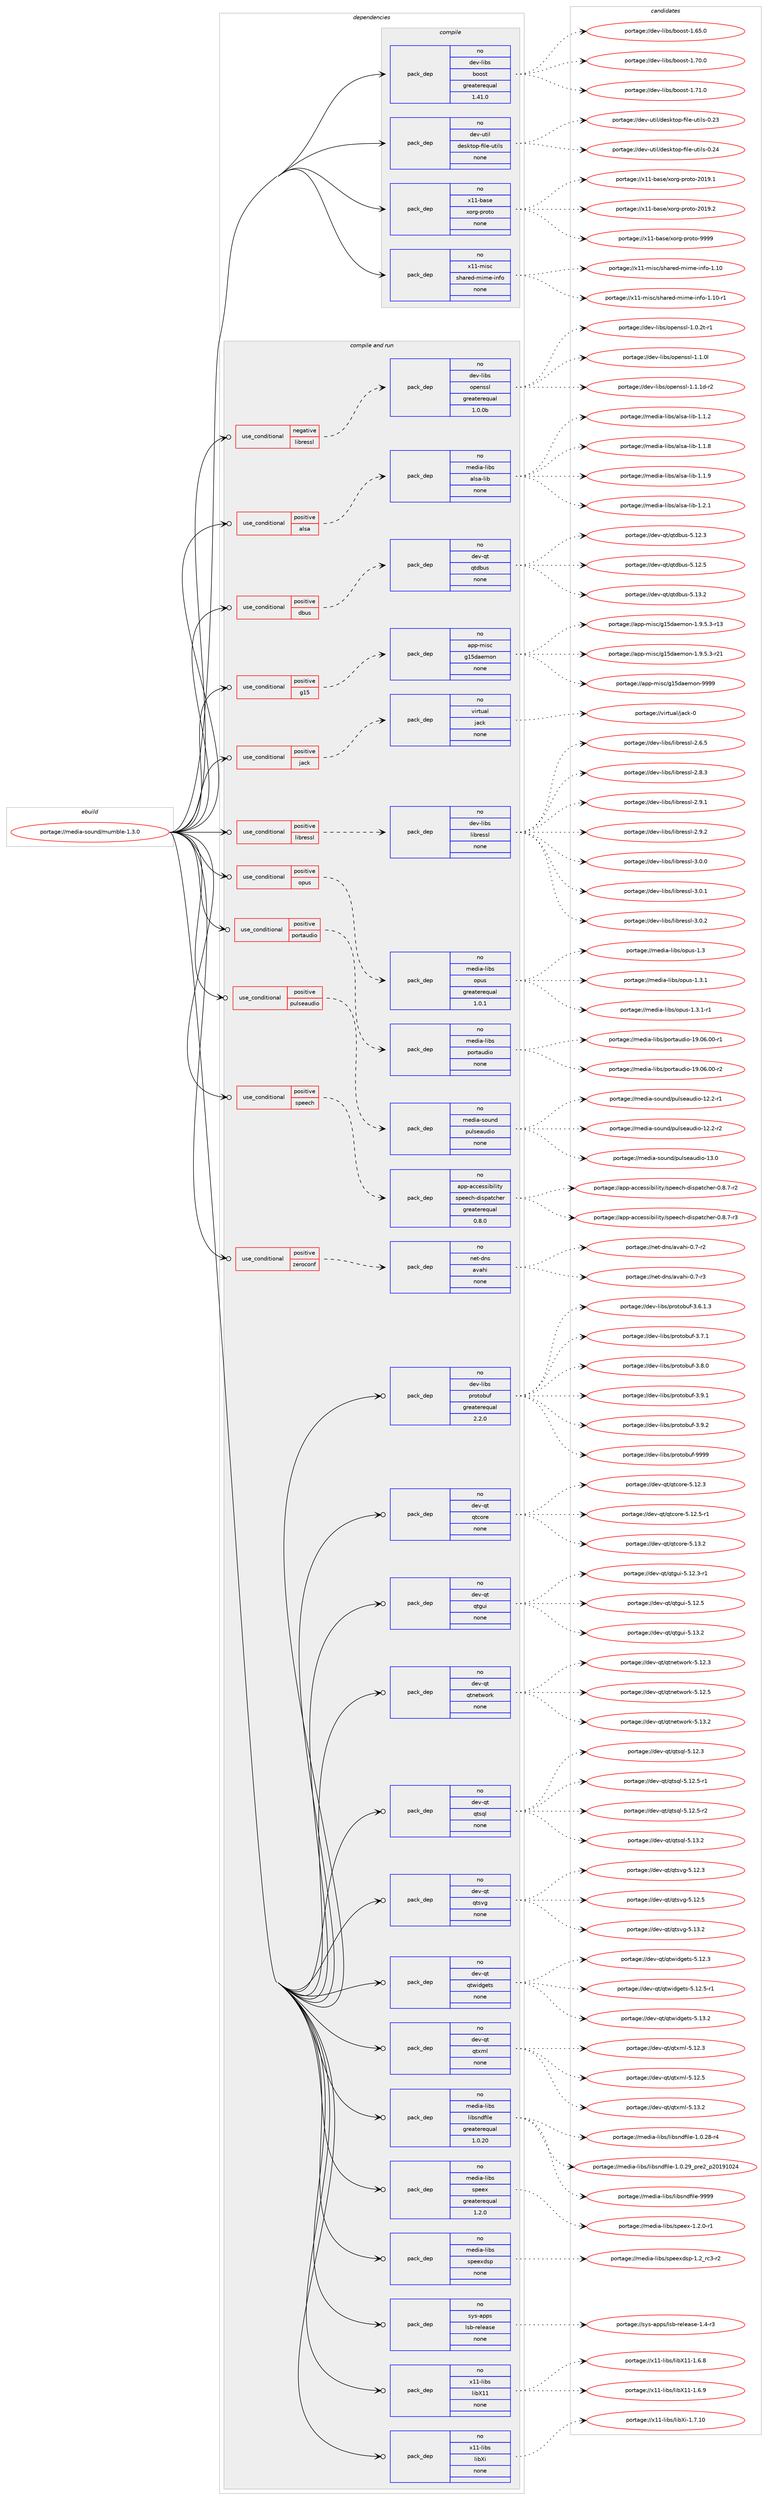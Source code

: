 digraph prolog {

# *************
# Graph options
# *************

newrank=true;
concentrate=true;
compound=true;
graph [rankdir=LR,fontname=Helvetica,fontsize=10,ranksep=1.5];#, ranksep=2.5, nodesep=0.2];
edge  [arrowhead=vee];
node  [fontname=Helvetica,fontsize=10];

# **********
# The ebuild
# **********

subgraph cluster_leftcol {
color=gray;
rank=same;
label=<<i>ebuild</i>>;
id [label="portage://media-sound/mumble-1.3.0", color=red, width=4, href="../media-sound/mumble-1.3.0.svg"];
}

# ****************
# The dependencies
# ****************

subgraph cluster_midcol {
color=gray;
label=<<i>dependencies</i>>;
subgraph cluster_compile {
fillcolor="#eeeeee";
style=filled;
label=<<i>compile</i>>;
subgraph pack245624 {
dependency334150 [label=<<TABLE BORDER="0" CELLBORDER="1" CELLSPACING="0" CELLPADDING="4" WIDTH="220"><TR><TD ROWSPAN="6" CELLPADDING="30">pack_dep</TD></TR><TR><TD WIDTH="110">no</TD></TR><TR><TD>dev-libs</TD></TR><TR><TD>boost</TD></TR><TR><TD>greaterequal</TD></TR><TR><TD>1.41.0</TD></TR></TABLE>>, shape=none, color=blue];
}
id:e -> dependency334150:w [weight=20,style="solid",arrowhead="vee"];
subgraph pack245625 {
dependency334151 [label=<<TABLE BORDER="0" CELLBORDER="1" CELLSPACING="0" CELLPADDING="4" WIDTH="220"><TR><TD ROWSPAN="6" CELLPADDING="30">pack_dep</TD></TR><TR><TD WIDTH="110">no</TD></TR><TR><TD>dev-util</TD></TR><TR><TD>desktop-file-utils</TD></TR><TR><TD>none</TD></TR><TR><TD></TD></TR></TABLE>>, shape=none, color=blue];
}
id:e -> dependency334151:w [weight=20,style="solid",arrowhead="vee"];
subgraph pack245626 {
dependency334152 [label=<<TABLE BORDER="0" CELLBORDER="1" CELLSPACING="0" CELLPADDING="4" WIDTH="220"><TR><TD ROWSPAN="6" CELLPADDING="30">pack_dep</TD></TR><TR><TD WIDTH="110">no</TD></TR><TR><TD>x11-base</TD></TR><TR><TD>xorg-proto</TD></TR><TR><TD>none</TD></TR><TR><TD></TD></TR></TABLE>>, shape=none, color=blue];
}
id:e -> dependency334152:w [weight=20,style="solid",arrowhead="vee"];
subgraph pack245627 {
dependency334153 [label=<<TABLE BORDER="0" CELLBORDER="1" CELLSPACING="0" CELLPADDING="4" WIDTH="220"><TR><TD ROWSPAN="6" CELLPADDING="30">pack_dep</TD></TR><TR><TD WIDTH="110">no</TD></TR><TR><TD>x11-misc</TD></TR><TR><TD>shared-mime-info</TD></TR><TR><TD>none</TD></TR><TR><TD></TD></TR></TABLE>>, shape=none, color=blue];
}
id:e -> dependency334153:w [weight=20,style="solid",arrowhead="vee"];
}
subgraph cluster_compileandrun {
fillcolor="#eeeeee";
style=filled;
label=<<i>compile and run</i>>;
subgraph cond83040 {
dependency334154 [label=<<TABLE BORDER="0" CELLBORDER="1" CELLSPACING="0" CELLPADDING="4"><TR><TD ROWSPAN="3" CELLPADDING="10">use_conditional</TD></TR><TR><TD>negative</TD></TR><TR><TD>libressl</TD></TR></TABLE>>, shape=none, color=red];
subgraph pack245628 {
dependency334155 [label=<<TABLE BORDER="0" CELLBORDER="1" CELLSPACING="0" CELLPADDING="4" WIDTH="220"><TR><TD ROWSPAN="6" CELLPADDING="30">pack_dep</TD></TR><TR><TD WIDTH="110">no</TD></TR><TR><TD>dev-libs</TD></TR><TR><TD>openssl</TD></TR><TR><TD>greaterequal</TD></TR><TR><TD>1.0.0b</TD></TR></TABLE>>, shape=none, color=blue];
}
dependency334154:e -> dependency334155:w [weight=20,style="dashed",arrowhead="vee"];
}
id:e -> dependency334154:w [weight=20,style="solid",arrowhead="odotvee"];
subgraph cond83041 {
dependency334156 [label=<<TABLE BORDER="0" CELLBORDER="1" CELLSPACING="0" CELLPADDING="4"><TR><TD ROWSPAN="3" CELLPADDING="10">use_conditional</TD></TR><TR><TD>positive</TD></TR><TR><TD>alsa</TD></TR></TABLE>>, shape=none, color=red];
subgraph pack245629 {
dependency334157 [label=<<TABLE BORDER="0" CELLBORDER="1" CELLSPACING="0" CELLPADDING="4" WIDTH="220"><TR><TD ROWSPAN="6" CELLPADDING="30">pack_dep</TD></TR><TR><TD WIDTH="110">no</TD></TR><TR><TD>media-libs</TD></TR><TR><TD>alsa-lib</TD></TR><TR><TD>none</TD></TR><TR><TD></TD></TR></TABLE>>, shape=none, color=blue];
}
dependency334156:e -> dependency334157:w [weight=20,style="dashed",arrowhead="vee"];
}
id:e -> dependency334156:w [weight=20,style="solid",arrowhead="odotvee"];
subgraph cond83042 {
dependency334158 [label=<<TABLE BORDER="0" CELLBORDER="1" CELLSPACING="0" CELLPADDING="4"><TR><TD ROWSPAN="3" CELLPADDING="10">use_conditional</TD></TR><TR><TD>positive</TD></TR><TR><TD>dbus</TD></TR></TABLE>>, shape=none, color=red];
subgraph pack245630 {
dependency334159 [label=<<TABLE BORDER="0" CELLBORDER="1" CELLSPACING="0" CELLPADDING="4" WIDTH="220"><TR><TD ROWSPAN="6" CELLPADDING="30">pack_dep</TD></TR><TR><TD WIDTH="110">no</TD></TR><TR><TD>dev-qt</TD></TR><TR><TD>qtdbus</TD></TR><TR><TD>none</TD></TR><TR><TD></TD></TR></TABLE>>, shape=none, color=blue];
}
dependency334158:e -> dependency334159:w [weight=20,style="dashed",arrowhead="vee"];
}
id:e -> dependency334158:w [weight=20,style="solid",arrowhead="odotvee"];
subgraph cond83043 {
dependency334160 [label=<<TABLE BORDER="0" CELLBORDER="1" CELLSPACING="0" CELLPADDING="4"><TR><TD ROWSPAN="3" CELLPADDING="10">use_conditional</TD></TR><TR><TD>positive</TD></TR><TR><TD>g15</TD></TR></TABLE>>, shape=none, color=red];
subgraph pack245631 {
dependency334161 [label=<<TABLE BORDER="0" CELLBORDER="1" CELLSPACING="0" CELLPADDING="4" WIDTH="220"><TR><TD ROWSPAN="6" CELLPADDING="30">pack_dep</TD></TR><TR><TD WIDTH="110">no</TD></TR><TR><TD>app-misc</TD></TR><TR><TD>g15daemon</TD></TR><TR><TD>none</TD></TR><TR><TD></TD></TR></TABLE>>, shape=none, color=blue];
}
dependency334160:e -> dependency334161:w [weight=20,style="dashed",arrowhead="vee"];
}
id:e -> dependency334160:w [weight=20,style="solid",arrowhead="odotvee"];
subgraph cond83044 {
dependency334162 [label=<<TABLE BORDER="0" CELLBORDER="1" CELLSPACING="0" CELLPADDING="4"><TR><TD ROWSPAN="3" CELLPADDING="10">use_conditional</TD></TR><TR><TD>positive</TD></TR><TR><TD>jack</TD></TR></TABLE>>, shape=none, color=red];
subgraph pack245632 {
dependency334163 [label=<<TABLE BORDER="0" CELLBORDER="1" CELLSPACING="0" CELLPADDING="4" WIDTH="220"><TR><TD ROWSPAN="6" CELLPADDING="30">pack_dep</TD></TR><TR><TD WIDTH="110">no</TD></TR><TR><TD>virtual</TD></TR><TR><TD>jack</TD></TR><TR><TD>none</TD></TR><TR><TD></TD></TR></TABLE>>, shape=none, color=blue];
}
dependency334162:e -> dependency334163:w [weight=20,style="dashed",arrowhead="vee"];
}
id:e -> dependency334162:w [weight=20,style="solid",arrowhead="odotvee"];
subgraph cond83045 {
dependency334164 [label=<<TABLE BORDER="0" CELLBORDER="1" CELLSPACING="0" CELLPADDING="4"><TR><TD ROWSPAN="3" CELLPADDING="10">use_conditional</TD></TR><TR><TD>positive</TD></TR><TR><TD>libressl</TD></TR></TABLE>>, shape=none, color=red];
subgraph pack245633 {
dependency334165 [label=<<TABLE BORDER="0" CELLBORDER="1" CELLSPACING="0" CELLPADDING="4" WIDTH="220"><TR><TD ROWSPAN="6" CELLPADDING="30">pack_dep</TD></TR><TR><TD WIDTH="110">no</TD></TR><TR><TD>dev-libs</TD></TR><TR><TD>libressl</TD></TR><TR><TD>none</TD></TR><TR><TD></TD></TR></TABLE>>, shape=none, color=blue];
}
dependency334164:e -> dependency334165:w [weight=20,style="dashed",arrowhead="vee"];
}
id:e -> dependency334164:w [weight=20,style="solid",arrowhead="odotvee"];
subgraph cond83046 {
dependency334166 [label=<<TABLE BORDER="0" CELLBORDER="1" CELLSPACING="0" CELLPADDING="4"><TR><TD ROWSPAN="3" CELLPADDING="10">use_conditional</TD></TR><TR><TD>positive</TD></TR><TR><TD>opus</TD></TR></TABLE>>, shape=none, color=red];
subgraph pack245634 {
dependency334167 [label=<<TABLE BORDER="0" CELLBORDER="1" CELLSPACING="0" CELLPADDING="4" WIDTH="220"><TR><TD ROWSPAN="6" CELLPADDING="30">pack_dep</TD></TR><TR><TD WIDTH="110">no</TD></TR><TR><TD>media-libs</TD></TR><TR><TD>opus</TD></TR><TR><TD>greaterequal</TD></TR><TR><TD>1.0.1</TD></TR></TABLE>>, shape=none, color=blue];
}
dependency334166:e -> dependency334167:w [weight=20,style="dashed",arrowhead="vee"];
}
id:e -> dependency334166:w [weight=20,style="solid",arrowhead="odotvee"];
subgraph cond83047 {
dependency334168 [label=<<TABLE BORDER="0" CELLBORDER="1" CELLSPACING="0" CELLPADDING="4"><TR><TD ROWSPAN="3" CELLPADDING="10">use_conditional</TD></TR><TR><TD>positive</TD></TR><TR><TD>portaudio</TD></TR></TABLE>>, shape=none, color=red];
subgraph pack245635 {
dependency334169 [label=<<TABLE BORDER="0" CELLBORDER="1" CELLSPACING="0" CELLPADDING="4" WIDTH="220"><TR><TD ROWSPAN="6" CELLPADDING="30">pack_dep</TD></TR><TR><TD WIDTH="110">no</TD></TR><TR><TD>media-libs</TD></TR><TR><TD>portaudio</TD></TR><TR><TD>none</TD></TR><TR><TD></TD></TR></TABLE>>, shape=none, color=blue];
}
dependency334168:e -> dependency334169:w [weight=20,style="dashed",arrowhead="vee"];
}
id:e -> dependency334168:w [weight=20,style="solid",arrowhead="odotvee"];
subgraph cond83048 {
dependency334170 [label=<<TABLE BORDER="0" CELLBORDER="1" CELLSPACING="0" CELLPADDING="4"><TR><TD ROWSPAN="3" CELLPADDING="10">use_conditional</TD></TR><TR><TD>positive</TD></TR><TR><TD>pulseaudio</TD></TR></TABLE>>, shape=none, color=red];
subgraph pack245636 {
dependency334171 [label=<<TABLE BORDER="0" CELLBORDER="1" CELLSPACING="0" CELLPADDING="4" WIDTH="220"><TR><TD ROWSPAN="6" CELLPADDING="30">pack_dep</TD></TR><TR><TD WIDTH="110">no</TD></TR><TR><TD>media-sound</TD></TR><TR><TD>pulseaudio</TD></TR><TR><TD>none</TD></TR><TR><TD></TD></TR></TABLE>>, shape=none, color=blue];
}
dependency334170:e -> dependency334171:w [weight=20,style="dashed",arrowhead="vee"];
}
id:e -> dependency334170:w [weight=20,style="solid",arrowhead="odotvee"];
subgraph cond83049 {
dependency334172 [label=<<TABLE BORDER="0" CELLBORDER="1" CELLSPACING="0" CELLPADDING="4"><TR><TD ROWSPAN="3" CELLPADDING="10">use_conditional</TD></TR><TR><TD>positive</TD></TR><TR><TD>speech</TD></TR></TABLE>>, shape=none, color=red];
subgraph pack245637 {
dependency334173 [label=<<TABLE BORDER="0" CELLBORDER="1" CELLSPACING="0" CELLPADDING="4" WIDTH="220"><TR><TD ROWSPAN="6" CELLPADDING="30">pack_dep</TD></TR><TR><TD WIDTH="110">no</TD></TR><TR><TD>app-accessibility</TD></TR><TR><TD>speech-dispatcher</TD></TR><TR><TD>greaterequal</TD></TR><TR><TD>0.8.0</TD></TR></TABLE>>, shape=none, color=blue];
}
dependency334172:e -> dependency334173:w [weight=20,style="dashed",arrowhead="vee"];
}
id:e -> dependency334172:w [weight=20,style="solid",arrowhead="odotvee"];
subgraph cond83050 {
dependency334174 [label=<<TABLE BORDER="0" CELLBORDER="1" CELLSPACING="0" CELLPADDING="4"><TR><TD ROWSPAN="3" CELLPADDING="10">use_conditional</TD></TR><TR><TD>positive</TD></TR><TR><TD>zeroconf</TD></TR></TABLE>>, shape=none, color=red];
subgraph pack245638 {
dependency334175 [label=<<TABLE BORDER="0" CELLBORDER="1" CELLSPACING="0" CELLPADDING="4" WIDTH="220"><TR><TD ROWSPAN="6" CELLPADDING="30">pack_dep</TD></TR><TR><TD WIDTH="110">no</TD></TR><TR><TD>net-dns</TD></TR><TR><TD>avahi</TD></TR><TR><TD>none</TD></TR><TR><TD></TD></TR></TABLE>>, shape=none, color=blue];
}
dependency334174:e -> dependency334175:w [weight=20,style="dashed",arrowhead="vee"];
}
id:e -> dependency334174:w [weight=20,style="solid",arrowhead="odotvee"];
subgraph pack245639 {
dependency334176 [label=<<TABLE BORDER="0" CELLBORDER="1" CELLSPACING="0" CELLPADDING="4" WIDTH="220"><TR><TD ROWSPAN="6" CELLPADDING="30">pack_dep</TD></TR><TR><TD WIDTH="110">no</TD></TR><TR><TD>dev-libs</TD></TR><TR><TD>protobuf</TD></TR><TR><TD>greaterequal</TD></TR><TR><TD>2.2.0</TD></TR></TABLE>>, shape=none, color=blue];
}
id:e -> dependency334176:w [weight=20,style="solid",arrowhead="odotvee"];
subgraph pack245640 {
dependency334177 [label=<<TABLE BORDER="0" CELLBORDER="1" CELLSPACING="0" CELLPADDING="4" WIDTH="220"><TR><TD ROWSPAN="6" CELLPADDING="30">pack_dep</TD></TR><TR><TD WIDTH="110">no</TD></TR><TR><TD>dev-qt</TD></TR><TR><TD>qtcore</TD></TR><TR><TD>none</TD></TR><TR><TD></TD></TR></TABLE>>, shape=none, color=blue];
}
id:e -> dependency334177:w [weight=20,style="solid",arrowhead="odotvee"];
subgraph pack245641 {
dependency334178 [label=<<TABLE BORDER="0" CELLBORDER="1" CELLSPACING="0" CELLPADDING="4" WIDTH="220"><TR><TD ROWSPAN="6" CELLPADDING="30">pack_dep</TD></TR><TR><TD WIDTH="110">no</TD></TR><TR><TD>dev-qt</TD></TR><TR><TD>qtgui</TD></TR><TR><TD>none</TD></TR><TR><TD></TD></TR></TABLE>>, shape=none, color=blue];
}
id:e -> dependency334178:w [weight=20,style="solid",arrowhead="odotvee"];
subgraph pack245642 {
dependency334179 [label=<<TABLE BORDER="0" CELLBORDER="1" CELLSPACING="0" CELLPADDING="4" WIDTH="220"><TR><TD ROWSPAN="6" CELLPADDING="30">pack_dep</TD></TR><TR><TD WIDTH="110">no</TD></TR><TR><TD>dev-qt</TD></TR><TR><TD>qtnetwork</TD></TR><TR><TD>none</TD></TR><TR><TD></TD></TR></TABLE>>, shape=none, color=blue];
}
id:e -> dependency334179:w [weight=20,style="solid",arrowhead="odotvee"];
subgraph pack245643 {
dependency334180 [label=<<TABLE BORDER="0" CELLBORDER="1" CELLSPACING="0" CELLPADDING="4" WIDTH="220"><TR><TD ROWSPAN="6" CELLPADDING="30">pack_dep</TD></TR><TR><TD WIDTH="110">no</TD></TR><TR><TD>dev-qt</TD></TR><TR><TD>qtsql</TD></TR><TR><TD>none</TD></TR><TR><TD></TD></TR></TABLE>>, shape=none, color=blue];
}
id:e -> dependency334180:w [weight=20,style="solid",arrowhead="odotvee"];
subgraph pack245644 {
dependency334181 [label=<<TABLE BORDER="0" CELLBORDER="1" CELLSPACING="0" CELLPADDING="4" WIDTH="220"><TR><TD ROWSPAN="6" CELLPADDING="30">pack_dep</TD></TR><TR><TD WIDTH="110">no</TD></TR><TR><TD>dev-qt</TD></TR><TR><TD>qtsvg</TD></TR><TR><TD>none</TD></TR><TR><TD></TD></TR></TABLE>>, shape=none, color=blue];
}
id:e -> dependency334181:w [weight=20,style="solid",arrowhead="odotvee"];
subgraph pack245645 {
dependency334182 [label=<<TABLE BORDER="0" CELLBORDER="1" CELLSPACING="0" CELLPADDING="4" WIDTH="220"><TR><TD ROWSPAN="6" CELLPADDING="30">pack_dep</TD></TR><TR><TD WIDTH="110">no</TD></TR><TR><TD>dev-qt</TD></TR><TR><TD>qtwidgets</TD></TR><TR><TD>none</TD></TR><TR><TD></TD></TR></TABLE>>, shape=none, color=blue];
}
id:e -> dependency334182:w [weight=20,style="solid",arrowhead="odotvee"];
subgraph pack245646 {
dependency334183 [label=<<TABLE BORDER="0" CELLBORDER="1" CELLSPACING="0" CELLPADDING="4" WIDTH="220"><TR><TD ROWSPAN="6" CELLPADDING="30">pack_dep</TD></TR><TR><TD WIDTH="110">no</TD></TR><TR><TD>dev-qt</TD></TR><TR><TD>qtxml</TD></TR><TR><TD>none</TD></TR><TR><TD></TD></TR></TABLE>>, shape=none, color=blue];
}
id:e -> dependency334183:w [weight=20,style="solid",arrowhead="odotvee"];
subgraph pack245647 {
dependency334184 [label=<<TABLE BORDER="0" CELLBORDER="1" CELLSPACING="0" CELLPADDING="4" WIDTH="220"><TR><TD ROWSPAN="6" CELLPADDING="30">pack_dep</TD></TR><TR><TD WIDTH="110">no</TD></TR><TR><TD>media-libs</TD></TR><TR><TD>libsndfile</TD></TR><TR><TD>greaterequal</TD></TR><TR><TD>1.0.20</TD></TR></TABLE>>, shape=none, color=blue];
}
id:e -> dependency334184:w [weight=20,style="solid",arrowhead="odotvee"];
subgraph pack245648 {
dependency334185 [label=<<TABLE BORDER="0" CELLBORDER="1" CELLSPACING="0" CELLPADDING="4" WIDTH="220"><TR><TD ROWSPAN="6" CELLPADDING="30">pack_dep</TD></TR><TR><TD WIDTH="110">no</TD></TR><TR><TD>media-libs</TD></TR><TR><TD>speex</TD></TR><TR><TD>greaterequal</TD></TR><TR><TD>1.2.0</TD></TR></TABLE>>, shape=none, color=blue];
}
id:e -> dependency334185:w [weight=20,style="solid",arrowhead="odotvee"];
subgraph pack245649 {
dependency334186 [label=<<TABLE BORDER="0" CELLBORDER="1" CELLSPACING="0" CELLPADDING="4" WIDTH="220"><TR><TD ROWSPAN="6" CELLPADDING="30">pack_dep</TD></TR><TR><TD WIDTH="110">no</TD></TR><TR><TD>media-libs</TD></TR><TR><TD>speexdsp</TD></TR><TR><TD>none</TD></TR><TR><TD></TD></TR></TABLE>>, shape=none, color=blue];
}
id:e -> dependency334186:w [weight=20,style="solid",arrowhead="odotvee"];
subgraph pack245650 {
dependency334187 [label=<<TABLE BORDER="0" CELLBORDER="1" CELLSPACING="0" CELLPADDING="4" WIDTH="220"><TR><TD ROWSPAN="6" CELLPADDING="30">pack_dep</TD></TR><TR><TD WIDTH="110">no</TD></TR><TR><TD>sys-apps</TD></TR><TR><TD>lsb-release</TD></TR><TR><TD>none</TD></TR><TR><TD></TD></TR></TABLE>>, shape=none, color=blue];
}
id:e -> dependency334187:w [weight=20,style="solid",arrowhead="odotvee"];
subgraph pack245651 {
dependency334188 [label=<<TABLE BORDER="0" CELLBORDER="1" CELLSPACING="0" CELLPADDING="4" WIDTH="220"><TR><TD ROWSPAN="6" CELLPADDING="30">pack_dep</TD></TR><TR><TD WIDTH="110">no</TD></TR><TR><TD>x11-libs</TD></TR><TR><TD>libX11</TD></TR><TR><TD>none</TD></TR><TR><TD></TD></TR></TABLE>>, shape=none, color=blue];
}
id:e -> dependency334188:w [weight=20,style="solid",arrowhead="odotvee"];
subgraph pack245652 {
dependency334189 [label=<<TABLE BORDER="0" CELLBORDER="1" CELLSPACING="0" CELLPADDING="4" WIDTH="220"><TR><TD ROWSPAN="6" CELLPADDING="30">pack_dep</TD></TR><TR><TD WIDTH="110">no</TD></TR><TR><TD>x11-libs</TD></TR><TR><TD>libXi</TD></TR><TR><TD>none</TD></TR><TR><TD></TD></TR></TABLE>>, shape=none, color=blue];
}
id:e -> dependency334189:w [weight=20,style="solid",arrowhead="odotvee"];
}
subgraph cluster_run {
fillcolor="#eeeeee";
style=filled;
label=<<i>run</i>>;
}
}

# **************
# The candidates
# **************

subgraph cluster_choices {
rank=same;
color=gray;
label=<<i>candidates</i>>;

subgraph choice245624 {
color=black;
nodesep=1;
choiceportage1001011184510810598115479811111111511645494654534648 [label="portage://dev-libs/boost-1.65.0", color=red, width=4,href="../dev-libs/boost-1.65.0.svg"];
choiceportage1001011184510810598115479811111111511645494655484648 [label="portage://dev-libs/boost-1.70.0", color=red, width=4,href="../dev-libs/boost-1.70.0.svg"];
choiceportage1001011184510810598115479811111111511645494655494648 [label="portage://dev-libs/boost-1.71.0", color=red, width=4,href="../dev-libs/boost-1.71.0.svg"];
dependency334150:e -> choiceportage1001011184510810598115479811111111511645494654534648:w [style=dotted,weight="100"];
dependency334150:e -> choiceportage1001011184510810598115479811111111511645494655484648:w [style=dotted,weight="100"];
dependency334150:e -> choiceportage1001011184510810598115479811111111511645494655494648:w [style=dotted,weight="100"];
}
subgraph choice245625 {
color=black;
nodesep=1;
choiceportage100101118451171161051084710010111510711611111245102105108101451171161051081154548465051 [label="portage://dev-util/desktop-file-utils-0.23", color=red, width=4,href="../dev-util/desktop-file-utils-0.23.svg"];
choiceportage100101118451171161051084710010111510711611111245102105108101451171161051081154548465052 [label="portage://dev-util/desktop-file-utils-0.24", color=red, width=4,href="../dev-util/desktop-file-utils-0.24.svg"];
dependency334151:e -> choiceportage100101118451171161051084710010111510711611111245102105108101451171161051081154548465051:w [style=dotted,weight="100"];
dependency334151:e -> choiceportage100101118451171161051084710010111510711611111245102105108101451171161051081154548465052:w [style=dotted,weight="100"];
}
subgraph choice245626 {
color=black;
nodesep=1;
choiceportage1204949459897115101471201111141034511211411111611145504849574649 [label="portage://x11-base/xorg-proto-2019.1", color=red, width=4,href="../x11-base/xorg-proto-2019.1.svg"];
choiceportage1204949459897115101471201111141034511211411111611145504849574650 [label="portage://x11-base/xorg-proto-2019.2", color=red, width=4,href="../x11-base/xorg-proto-2019.2.svg"];
choiceportage120494945989711510147120111114103451121141111161114557575757 [label="portage://x11-base/xorg-proto-9999", color=red, width=4,href="../x11-base/xorg-proto-9999.svg"];
dependency334152:e -> choiceportage1204949459897115101471201111141034511211411111611145504849574649:w [style=dotted,weight="100"];
dependency334152:e -> choiceportage1204949459897115101471201111141034511211411111611145504849574650:w [style=dotted,weight="100"];
dependency334152:e -> choiceportage120494945989711510147120111114103451121141111161114557575757:w [style=dotted,weight="100"];
}
subgraph choice245627 {
color=black;
nodesep=1;
choiceportage12049494510910511599471151049711410110045109105109101451051101021114549464948 [label="portage://x11-misc/shared-mime-info-1.10", color=red, width=4,href="../x11-misc/shared-mime-info-1.10.svg"];
choiceportage120494945109105115994711510497114101100451091051091014510511010211145494649484511449 [label="portage://x11-misc/shared-mime-info-1.10-r1", color=red, width=4,href="../x11-misc/shared-mime-info-1.10-r1.svg"];
dependency334153:e -> choiceportage12049494510910511599471151049711410110045109105109101451051101021114549464948:w [style=dotted,weight="100"];
dependency334153:e -> choiceportage120494945109105115994711510497114101100451091051091014510511010211145494649484511449:w [style=dotted,weight="100"];
}
subgraph choice245628 {
color=black;
nodesep=1;
choiceportage1001011184510810598115471111121011101151151084549464846501164511449 [label="portage://dev-libs/openssl-1.0.2t-r1", color=red, width=4,href="../dev-libs/openssl-1.0.2t-r1.svg"];
choiceportage100101118451081059811547111112101110115115108454946494648108 [label="portage://dev-libs/openssl-1.1.0l", color=red, width=4,href="../dev-libs/openssl-1.1.0l.svg"];
choiceportage1001011184510810598115471111121011101151151084549464946491004511450 [label="portage://dev-libs/openssl-1.1.1d-r2", color=red, width=4,href="../dev-libs/openssl-1.1.1d-r2.svg"];
dependency334155:e -> choiceportage1001011184510810598115471111121011101151151084549464846501164511449:w [style=dotted,weight="100"];
dependency334155:e -> choiceportage100101118451081059811547111112101110115115108454946494648108:w [style=dotted,weight="100"];
dependency334155:e -> choiceportage1001011184510810598115471111121011101151151084549464946491004511450:w [style=dotted,weight="100"];
}
subgraph choice245629 {
color=black;
nodesep=1;
choiceportage1091011001059745108105981154797108115974510810598454946494650 [label="portage://media-libs/alsa-lib-1.1.2", color=red, width=4,href="../media-libs/alsa-lib-1.1.2.svg"];
choiceportage1091011001059745108105981154797108115974510810598454946494656 [label="portage://media-libs/alsa-lib-1.1.8", color=red, width=4,href="../media-libs/alsa-lib-1.1.8.svg"];
choiceportage1091011001059745108105981154797108115974510810598454946494657 [label="portage://media-libs/alsa-lib-1.1.9", color=red, width=4,href="../media-libs/alsa-lib-1.1.9.svg"];
choiceportage1091011001059745108105981154797108115974510810598454946504649 [label="portage://media-libs/alsa-lib-1.2.1", color=red, width=4,href="../media-libs/alsa-lib-1.2.1.svg"];
dependency334157:e -> choiceportage1091011001059745108105981154797108115974510810598454946494650:w [style=dotted,weight="100"];
dependency334157:e -> choiceportage1091011001059745108105981154797108115974510810598454946494656:w [style=dotted,weight="100"];
dependency334157:e -> choiceportage1091011001059745108105981154797108115974510810598454946494657:w [style=dotted,weight="100"];
dependency334157:e -> choiceportage1091011001059745108105981154797108115974510810598454946504649:w [style=dotted,weight="100"];
}
subgraph choice245630 {
color=black;
nodesep=1;
choiceportage10010111845113116471131161009811711545534649504651 [label="portage://dev-qt/qtdbus-5.12.3", color=red, width=4,href="../dev-qt/qtdbus-5.12.3.svg"];
choiceportage10010111845113116471131161009811711545534649504653 [label="portage://dev-qt/qtdbus-5.12.5", color=red, width=4,href="../dev-qt/qtdbus-5.12.5.svg"];
choiceportage10010111845113116471131161009811711545534649514650 [label="portage://dev-qt/qtdbus-5.13.2", color=red, width=4,href="../dev-qt/qtdbus-5.13.2.svg"];
dependency334159:e -> choiceportage10010111845113116471131161009811711545534649504651:w [style=dotted,weight="100"];
dependency334159:e -> choiceportage10010111845113116471131161009811711545534649504653:w [style=dotted,weight="100"];
dependency334159:e -> choiceportage10010111845113116471131161009811711545534649514650:w [style=dotted,weight="100"];
}
subgraph choice245631 {
color=black;
nodesep=1;
choiceportage971121124510910511599471034953100971011091111104549465746534651451144951 [label="portage://app-misc/g15daemon-1.9.5.3-r13", color=red, width=4,href="../app-misc/g15daemon-1.9.5.3-r13.svg"];
choiceportage971121124510910511599471034953100971011091111104549465746534651451145049 [label="portage://app-misc/g15daemon-1.9.5.3-r21", color=red, width=4,href="../app-misc/g15daemon-1.9.5.3-r21.svg"];
choiceportage971121124510910511599471034953100971011091111104557575757 [label="portage://app-misc/g15daemon-9999", color=red, width=4,href="../app-misc/g15daemon-9999.svg"];
dependency334161:e -> choiceportage971121124510910511599471034953100971011091111104549465746534651451144951:w [style=dotted,weight="100"];
dependency334161:e -> choiceportage971121124510910511599471034953100971011091111104549465746534651451145049:w [style=dotted,weight="100"];
dependency334161:e -> choiceportage971121124510910511599471034953100971011091111104557575757:w [style=dotted,weight="100"];
}
subgraph choice245632 {
color=black;
nodesep=1;
choiceportage118105114116117971084710697991074548 [label="portage://virtual/jack-0", color=red, width=4,href="../virtual/jack-0.svg"];
dependency334163:e -> choiceportage118105114116117971084710697991074548:w [style=dotted,weight="100"];
}
subgraph choice245633 {
color=black;
nodesep=1;
choiceportage10010111845108105981154710810598114101115115108455046544653 [label="portage://dev-libs/libressl-2.6.5", color=red, width=4,href="../dev-libs/libressl-2.6.5.svg"];
choiceportage10010111845108105981154710810598114101115115108455046564651 [label="portage://dev-libs/libressl-2.8.3", color=red, width=4,href="../dev-libs/libressl-2.8.3.svg"];
choiceportage10010111845108105981154710810598114101115115108455046574649 [label="portage://dev-libs/libressl-2.9.1", color=red, width=4,href="../dev-libs/libressl-2.9.1.svg"];
choiceportage10010111845108105981154710810598114101115115108455046574650 [label="portage://dev-libs/libressl-2.9.2", color=red, width=4,href="../dev-libs/libressl-2.9.2.svg"];
choiceportage10010111845108105981154710810598114101115115108455146484648 [label="portage://dev-libs/libressl-3.0.0", color=red, width=4,href="../dev-libs/libressl-3.0.0.svg"];
choiceportage10010111845108105981154710810598114101115115108455146484649 [label="portage://dev-libs/libressl-3.0.1", color=red, width=4,href="../dev-libs/libressl-3.0.1.svg"];
choiceportage10010111845108105981154710810598114101115115108455146484650 [label="portage://dev-libs/libressl-3.0.2", color=red, width=4,href="../dev-libs/libressl-3.0.2.svg"];
dependency334165:e -> choiceportage10010111845108105981154710810598114101115115108455046544653:w [style=dotted,weight="100"];
dependency334165:e -> choiceportage10010111845108105981154710810598114101115115108455046564651:w [style=dotted,weight="100"];
dependency334165:e -> choiceportage10010111845108105981154710810598114101115115108455046574649:w [style=dotted,weight="100"];
dependency334165:e -> choiceportage10010111845108105981154710810598114101115115108455046574650:w [style=dotted,weight="100"];
dependency334165:e -> choiceportage10010111845108105981154710810598114101115115108455146484648:w [style=dotted,weight="100"];
dependency334165:e -> choiceportage10010111845108105981154710810598114101115115108455146484649:w [style=dotted,weight="100"];
dependency334165:e -> choiceportage10010111845108105981154710810598114101115115108455146484650:w [style=dotted,weight="100"];
}
subgraph choice245634 {
color=black;
nodesep=1;
choiceportage1091011001059745108105981154711111211711545494651 [label="portage://media-libs/opus-1.3", color=red, width=4,href="../media-libs/opus-1.3.svg"];
choiceportage10910110010597451081059811547111112117115454946514649 [label="portage://media-libs/opus-1.3.1", color=red, width=4,href="../media-libs/opus-1.3.1.svg"];
choiceportage109101100105974510810598115471111121171154549465146494511449 [label="portage://media-libs/opus-1.3.1-r1", color=red, width=4,href="../media-libs/opus-1.3.1-r1.svg"];
dependency334167:e -> choiceportage1091011001059745108105981154711111211711545494651:w [style=dotted,weight="100"];
dependency334167:e -> choiceportage10910110010597451081059811547111112117115454946514649:w [style=dotted,weight="100"];
dependency334167:e -> choiceportage109101100105974510810598115471111121171154549465146494511449:w [style=dotted,weight="100"];
}
subgraph choice245635 {
color=black;
nodesep=1;
choiceportage10910110010597451081059811547112111114116971171001051114549574648544648484511449 [label="portage://media-libs/portaudio-19.06.00-r1", color=red, width=4,href="../media-libs/portaudio-19.06.00-r1.svg"];
choiceportage10910110010597451081059811547112111114116971171001051114549574648544648484511450 [label="portage://media-libs/portaudio-19.06.00-r2", color=red, width=4,href="../media-libs/portaudio-19.06.00-r2.svg"];
dependency334169:e -> choiceportage10910110010597451081059811547112111114116971171001051114549574648544648484511449:w [style=dotted,weight="100"];
dependency334169:e -> choiceportage10910110010597451081059811547112111114116971171001051114549574648544648484511450:w [style=dotted,weight="100"];
}
subgraph choice245636 {
color=black;
nodesep=1;
choiceportage1091011001059745115111117110100471121171081151019711710010511145495046504511449 [label="portage://media-sound/pulseaudio-12.2-r1", color=red, width=4,href="../media-sound/pulseaudio-12.2-r1.svg"];
choiceportage1091011001059745115111117110100471121171081151019711710010511145495046504511450 [label="portage://media-sound/pulseaudio-12.2-r2", color=red, width=4,href="../media-sound/pulseaudio-12.2-r2.svg"];
choiceportage109101100105974511511111711010047112117108115101971171001051114549514648 [label="portage://media-sound/pulseaudio-13.0", color=red, width=4,href="../media-sound/pulseaudio-13.0.svg"];
dependency334171:e -> choiceportage1091011001059745115111117110100471121171081151019711710010511145495046504511449:w [style=dotted,weight="100"];
dependency334171:e -> choiceportage1091011001059745115111117110100471121171081151019711710010511145495046504511450:w [style=dotted,weight="100"];
dependency334171:e -> choiceportage109101100105974511511111711010047112117108115101971171001051114549514648:w [style=dotted,weight="100"];
}
subgraph choice245637 {
color=black;
nodesep=1;
choiceportage97112112459799991011151151059810510810511612147115112101101991044510010511511297116991041011144548465646554511450 [label="portage://app-accessibility/speech-dispatcher-0.8.7-r2", color=red, width=4,href="../app-accessibility/speech-dispatcher-0.8.7-r2.svg"];
choiceportage97112112459799991011151151059810510810511612147115112101101991044510010511511297116991041011144548465646554511451 [label="portage://app-accessibility/speech-dispatcher-0.8.7-r3", color=red, width=4,href="../app-accessibility/speech-dispatcher-0.8.7-r3.svg"];
dependency334173:e -> choiceportage97112112459799991011151151059810510810511612147115112101101991044510010511511297116991041011144548465646554511450:w [style=dotted,weight="100"];
dependency334173:e -> choiceportage97112112459799991011151151059810510810511612147115112101101991044510010511511297116991041011144548465646554511451:w [style=dotted,weight="100"];
}
subgraph choice245638 {
color=black;
nodesep=1;
choiceportage11010111645100110115479711897104105454846554511450 [label="portage://net-dns/avahi-0.7-r2", color=red, width=4,href="../net-dns/avahi-0.7-r2.svg"];
choiceportage11010111645100110115479711897104105454846554511451 [label="portage://net-dns/avahi-0.7-r3", color=red, width=4,href="../net-dns/avahi-0.7-r3.svg"];
dependency334175:e -> choiceportage11010111645100110115479711897104105454846554511450:w [style=dotted,weight="100"];
dependency334175:e -> choiceportage11010111645100110115479711897104105454846554511451:w [style=dotted,weight="100"];
}
subgraph choice245639 {
color=black;
nodesep=1;
choiceportage100101118451081059811547112114111116111981171024551465446494651 [label="portage://dev-libs/protobuf-3.6.1.3", color=red, width=4,href="../dev-libs/protobuf-3.6.1.3.svg"];
choiceportage10010111845108105981154711211411111611198117102455146554649 [label="portage://dev-libs/protobuf-3.7.1", color=red, width=4,href="../dev-libs/protobuf-3.7.1.svg"];
choiceportage10010111845108105981154711211411111611198117102455146564648 [label="portage://dev-libs/protobuf-3.8.0", color=red, width=4,href="../dev-libs/protobuf-3.8.0.svg"];
choiceportage10010111845108105981154711211411111611198117102455146574649 [label="portage://dev-libs/protobuf-3.9.1", color=red, width=4,href="../dev-libs/protobuf-3.9.1.svg"];
choiceportage10010111845108105981154711211411111611198117102455146574650 [label="portage://dev-libs/protobuf-3.9.2", color=red, width=4,href="../dev-libs/protobuf-3.9.2.svg"];
choiceportage100101118451081059811547112114111116111981171024557575757 [label="portage://dev-libs/protobuf-9999", color=red, width=4,href="../dev-libs/protobuf-9999.svg"];
dependency334176:e -> choiceportage100101118451081059811547112114111116111981171024551465446494651:w [style=dotted,weight="100"];
dependency334176:e -> choiceportage10010111845108105981154711211411111611198117102455146554649:w [style=dotted,weight="100"];
dependency334176:e -> choiceportage10010111845108105981154711211411111611198117102455146564648:w [style=dotted,weight="100"];
dependency334176:e -> choiceportage10010111845108105981154711211411111611198117102455146574649:w [style=dotted,weight="100"];
dependency334176:e -> choiceportage10010111845108105981154711211411111611198117102455146574650:w [style=dotted,weight="100"];
dependency334176:e -> choiceportage100101118451081059811547112114111116111981171024557575757:w [style=dotted,weight="100"];
}
subgraph choice245640 {
color=black;
nodesep=1;
choiceportage10010111845113116471131169911111410145534649504651 [label="portage://dev-qt/qtcore-5.12.3", color=red, width=4,href="../dev-qt/qtcore-5.12.3.svg"];
choiceportage100101118451131164711311699111114101455346495046534511449 [label="portage://dev-qt/qtcore-5.12.5-r1", color=red, width=4,href="../dev-qt/qtcore-5.12.5-r1.svg"];
choiceportage10010111845113116471131169911111410145534649514650 [label="portage://dev-qt/qtcore-5.13.2", color=red, width=4,href="../dev-qt/qtcore-5.13.2.svg"];
dependency334177:e -> choiceportage10010111845113116471131169911111410145534649504651:w [style=dotted,weight="100"];
dependency334177:e -> choiceportage100101118451131164711311699111114101455346495046534511449:w [style=dotted,weight="100"];
dependency334177:e -> choiceportage10010111845113116471131169911111410145534649514650:w [style=dotted,weight="100"];
}
subgraph choice245641 {
color=black;
nodesep=1;
choiceportage1001011184511311647113116103117105455346495046514511449 [label="portage://dev-qt/qtgui-5.12.3-r1", color=red, width=4,href="../dev-qt/qtgui-5.12.3-r1.svg"];
choiceportage100101118451131164711311610311710545534649504653 [label="portage://dev-qt/qtgui-5.12.5", color=red, width=4,href="../dev-qt/qtgui-5.12.5.svg"];
choiceportage100101118451131164711311610311710545534649514650 [label="portage://dev-qt/qtgui-5.13.2", color=red, width=4,href="../dev-qt/qtgui-5.13.2.svg"];
dependency334178:e -> choiceportage1001011184511311647113116103117105455346495046514511449:w [style=dotted,weight="100"];
dependency334178:e -> choiceportage100101118451131164711311610311710545534649504653:w [style=dotted,weight="100"];
dependency334178:e -> choiceportage100101118451131164711311610311710545534649514650:w [style=dotted,weight="100"];
}
subgraph choice245642 {
color=black;
nodesep=1;
choiceportage100101118451131164711311611010111611911111410745534649504651 [label="portage://dev-qt/qtnetwork-5.12.3", color=red, width=4,href="../dev-qt/qtnetwork-5.12.3.svg"];
choiceportage100101118451131164711311611010111611911111410745534649504653 [label="portage://dev-qt/qtnetwork-5.12.5", color=red, width=4,href="../dev-qt/qtnetwork-5.12.5.svg"];
choiceportage100101118451131164711311611010111611911111410745534649514650 [label="portage://dev-qt/qtnetwork-5.13.2", color=red, width=4,href="../dev-qt/qtnetwork-5.13.2.svg"];
dependency334179:e -> choiceportage100101118451131164711311611010111611911111410745534649504651:w [style=dotted,weight="100"];
dependency334179:e -> choiceportage100101118451131164711311611010111611911111410745534649504653:w [style=dotted,weight="100"];
dependency334179:e -> choiceportage100101118451131164711311611010111611911111410745534649514650:w [style=dotted,weight="100"];
}
subgraph choice245643 {
color=black;
nodesep=1;
choiceportage100101118451131164711311611511310845534649504651 [label="portage://dev-qt/qtsql-5.12.3", color=red, width=4,href="../dev-qt/qtsql-5.12.3.svg"];
choiceportage1001011184511311647113116115113108455346495046534511449 [label="portage://dev-qt/qtsql-5.12.5-r1", color=red, width=4,href="../dev-qt/qtsql-5.12.5-r1.svg"];
choiceportage1001011184511311647113116115113108455346495046534511450 [label="portage://dev-qt/qtsql-5.12.5-r2", color=red, width=4,href="../dev-qt/qtsql-5.12.5-r2.svg"];
choiceportage100101118451131164711311611511310845534649514650 [label="portage://dev-qt/qtsql-5.13.2", color=red, width=4,href="../dev-qt/qtsql-5.13.2.svg"];
dependency334180:e -> choiceportage100101118451131164711311611511310845534649504651:w [style=dotted,weight="100"];
dependency334180:e -> choiceportage1001011184511311647113116115113108455346495046534511449:w [style=dotted,weight="100"];
dependency334180:e -> choiceportage1001011184511311647113116115113108455346495046534511450:w [style=dotted,weight="100"];
dependency334180:e -> choiceportage100101118451131164711311611511310845534649514650:w [style=dotted,weight="100"];
}
subgraph choice245644 {
color=black;
nodesep=1;
choiceportage100101118451131164711311611511810345534649504651 [label="portage://dev-qt/qtsvg-5.12.3", color=red, width=4,href="../dev-qt/qtsvg-5.12.3.svg"];
choiceportage100101118451131164711311611511810345534649504653 [label="portage://dev-qt/qtsvg-5.12.5", color=red, width=4,href="../dev-qt/qtsvg-5.12.5.svg"];
choiceportage100101118451131164711311611511810345534649514650 [label="portage://dev-qt/qtsvg-5.13.2", color=red, width=4,href="../dev-qt/qtsvg-5.13.2.svg"];
dependency334181:e -> choiceportage100101118451131164711311611511810345534649504651:w [style=dotted,weight="100"];
dependency334181:e -> choiceportage100101118451131164711311611511810345534649504653:w [style=dotted,weight="100"];
dependency334181:e -> choiceportage100101118451131164711311611511810345534649514650:w [style=dotted,weight="100"];
}
subgraph choice245645 {
color=black;
nodesep=1;
choiceportage100101118451131164711311611910510010310111611545534649504651 [label="portage://dev-qt/qtwidgets-5.12.3", color=red, width=4,href="../dev-qt/qtwidgets-5.12.3.svg"];
choiceportage1001011184511311647113116119105100103101116115455346495046534511449 [label="portage://dev-qt/qtwidgets-5.12.5-r1", color=red, width=4,href="../dev-qt/qtwidgets-5.12.5-r1.svg"];
choiceportage100101118451131164711311611910510010310111611545534649514650 [label="portage://dev-qt/qtwidgets-5.13.2", color=red, width=4,href="../dev-qt/qtwidgets-5.13.2.svg"];
dependency334182:e -> choiceportage100101118451131164711311611910510010310111611545534649504651:w [style=dotted,weight="100"];
dependency334182:e -> choiceportage1001011184511311647113116119105100103101116115455346495046534511449:w [style=dotted,weight="100"];
dependency334182:e -> choiceportage100101118451131164711311611910510010310111611545534649514650:w [style=dotted,weight="100"];
}
subgraph choice245646 {
color=black;
nodesep=1;
choiceportage100101118451131164711311612010910845534649504651 [label="portage://dev-qt/qtxml-5.12.3", color=red, width=4,href="../dev-qt/qtxml-5.12.3.svg"];
choiceportage100101118451131164711311612010910845534649504653 [label="portage://dev-qt/qtxml-5.12.5", color=red, width=4,href="../dev-qt/qtxml-5.12.5.svg"];
choiceportage100101118451131164711311612010910845534649514650 [label="portage://dev-qt/qtxml-5.13.2", color=red, width=4,href="../dev-qt/qtxml-5.13.2.svg"];
dependency334183:e -> choiceportage100101118451131164711311612010910845534649504651:w [style=dotted,weight="100"];
dependency334183:e -> choiceportage100101118451131164711311612010910845534649504653:w [style=dotted,weight="100"];
dependency334183:e -> choiceportage100101118451131164711311612010910845534649514650:w [style=dotted,weight="100"];
}
subgraph choice245647 {
color=black;
nodesep=1;
choiceportage1091011001059745108105981154710810598115110100102105108101454946484650564511452 [label="portage://media-libs/libsndfile-1.0.28-r4", color=red, width=4,href="../media-libs/libsndfile-1.0.28-r4.svg"];
choiceportage1091011001059745108105981154710810598115110100102105108101454946484650579511211410150951125048495749485052 [label="portage://media-libs/libsndfile-1.0.29_pre2_p20191024", color=red, width=4,href="../media-libs/libsndfile-1.0.29_pre2_p20191024.svg"];
choiceportage10910110010597451081059811547108105981151101001021051081014557575757 [label="portage://media-libs/libsndfile-9999", color=red, width=4,href="../media-libs/libsndfile-9999.svg"];
dependency334184:e -> choiceportage1091011001059745108105981154710810598115110100102105108101454946484650564511452:w [style=dotted,weight="100"];
dependency334184:e -> choiceportage1091011001059745108105981154710810598115110100102105108101454946484650579511211410150951125048495749485052:w [style=dotted,weight="100"];
dependency334184:e -> choiceportage10910110010597451081059811547108105981151101001021051081014557575757:w [style=dotted,weight="100"];
}
subgraph choice245648 {
color=black;
nodesep=1;
choiceportage109101100105974510810598115471151121011011204549465046484511449 [label="portage://media-libs/speex-1.2.0-r1", color=red, width=4,href="../media-libs/speex-1.2.0-r1.svg"];
dependency334185:e -> choiceportage109101100105974510810598115471151121011011204549465046484511449:w [style=dotted,weight="100"];
}
subgraph choice245649 {
color=black;
nodesep=1;
choiceportage10910110010597451081059811547115112101101120100115112454946509511499514511450 [label="portage://media-libs/speexdsp-1.2_rc3-r2", color=red, width=4,href="../media-libs/speexdsp-1.2_rc3-r2.svg"];
dependency334186:e -> choiceportage10910110010597451081059811547115112101101120100115112454946509511499514511450:w [style=dotted,weight="100"];
}
subgraph choice245650 {
color=black;
nodesep=1;
choiceportage115121115459711211211547108115984511410110810197115101454946524511451 [label="portage://sys-apps/lsb-release-1.4-r3", color=red, width=4,href="../sys-apps/lsb-release-1.4-r3.svg"];
dependency334187:e -> choiceportage115121115459711211211547108115984511410110810197115101454946524511451:w [style=dotted,weight="100"];
}
subgraph choice245651 {
color=black;
nodesep=1;
choiceportage120494945108105981154710810598884949454946544656 [label="portage://x11-libs/libX11-1.6.8", color=red, width=4,href="../x11-libs/libX11-1.6.8.svg"];
choiceportage120494945108105981154710810598884949454946544657 [label="portage://x11-libs/libX11-1.6.9", color=red, width=4,href="../x11-libs/libX11-1.6.9.svg"];
dependency334188:e -> choiceportage120494945108105981154710810598884949454946544656:w [style=dotted,weight="100"];
dependency334188:e -> choiceportage120494945108105981154710810598884949454946544657:w [style=dotted,weight="100"];
}
subgraph choice245652 {
color=black;
nodesep=1;
choiceportage1204949451081059811547108105988810545494655464948 [label="portage://x11-libs/libXi-1.7.10", color=red, width=4,href="../x11-libs/libXi-1.7.10.svg"];
dependency334189:e -> choiceportage1204949451081059811547108105988810545494655464948:w [style=dotted,weight="100"];
}
}

}
